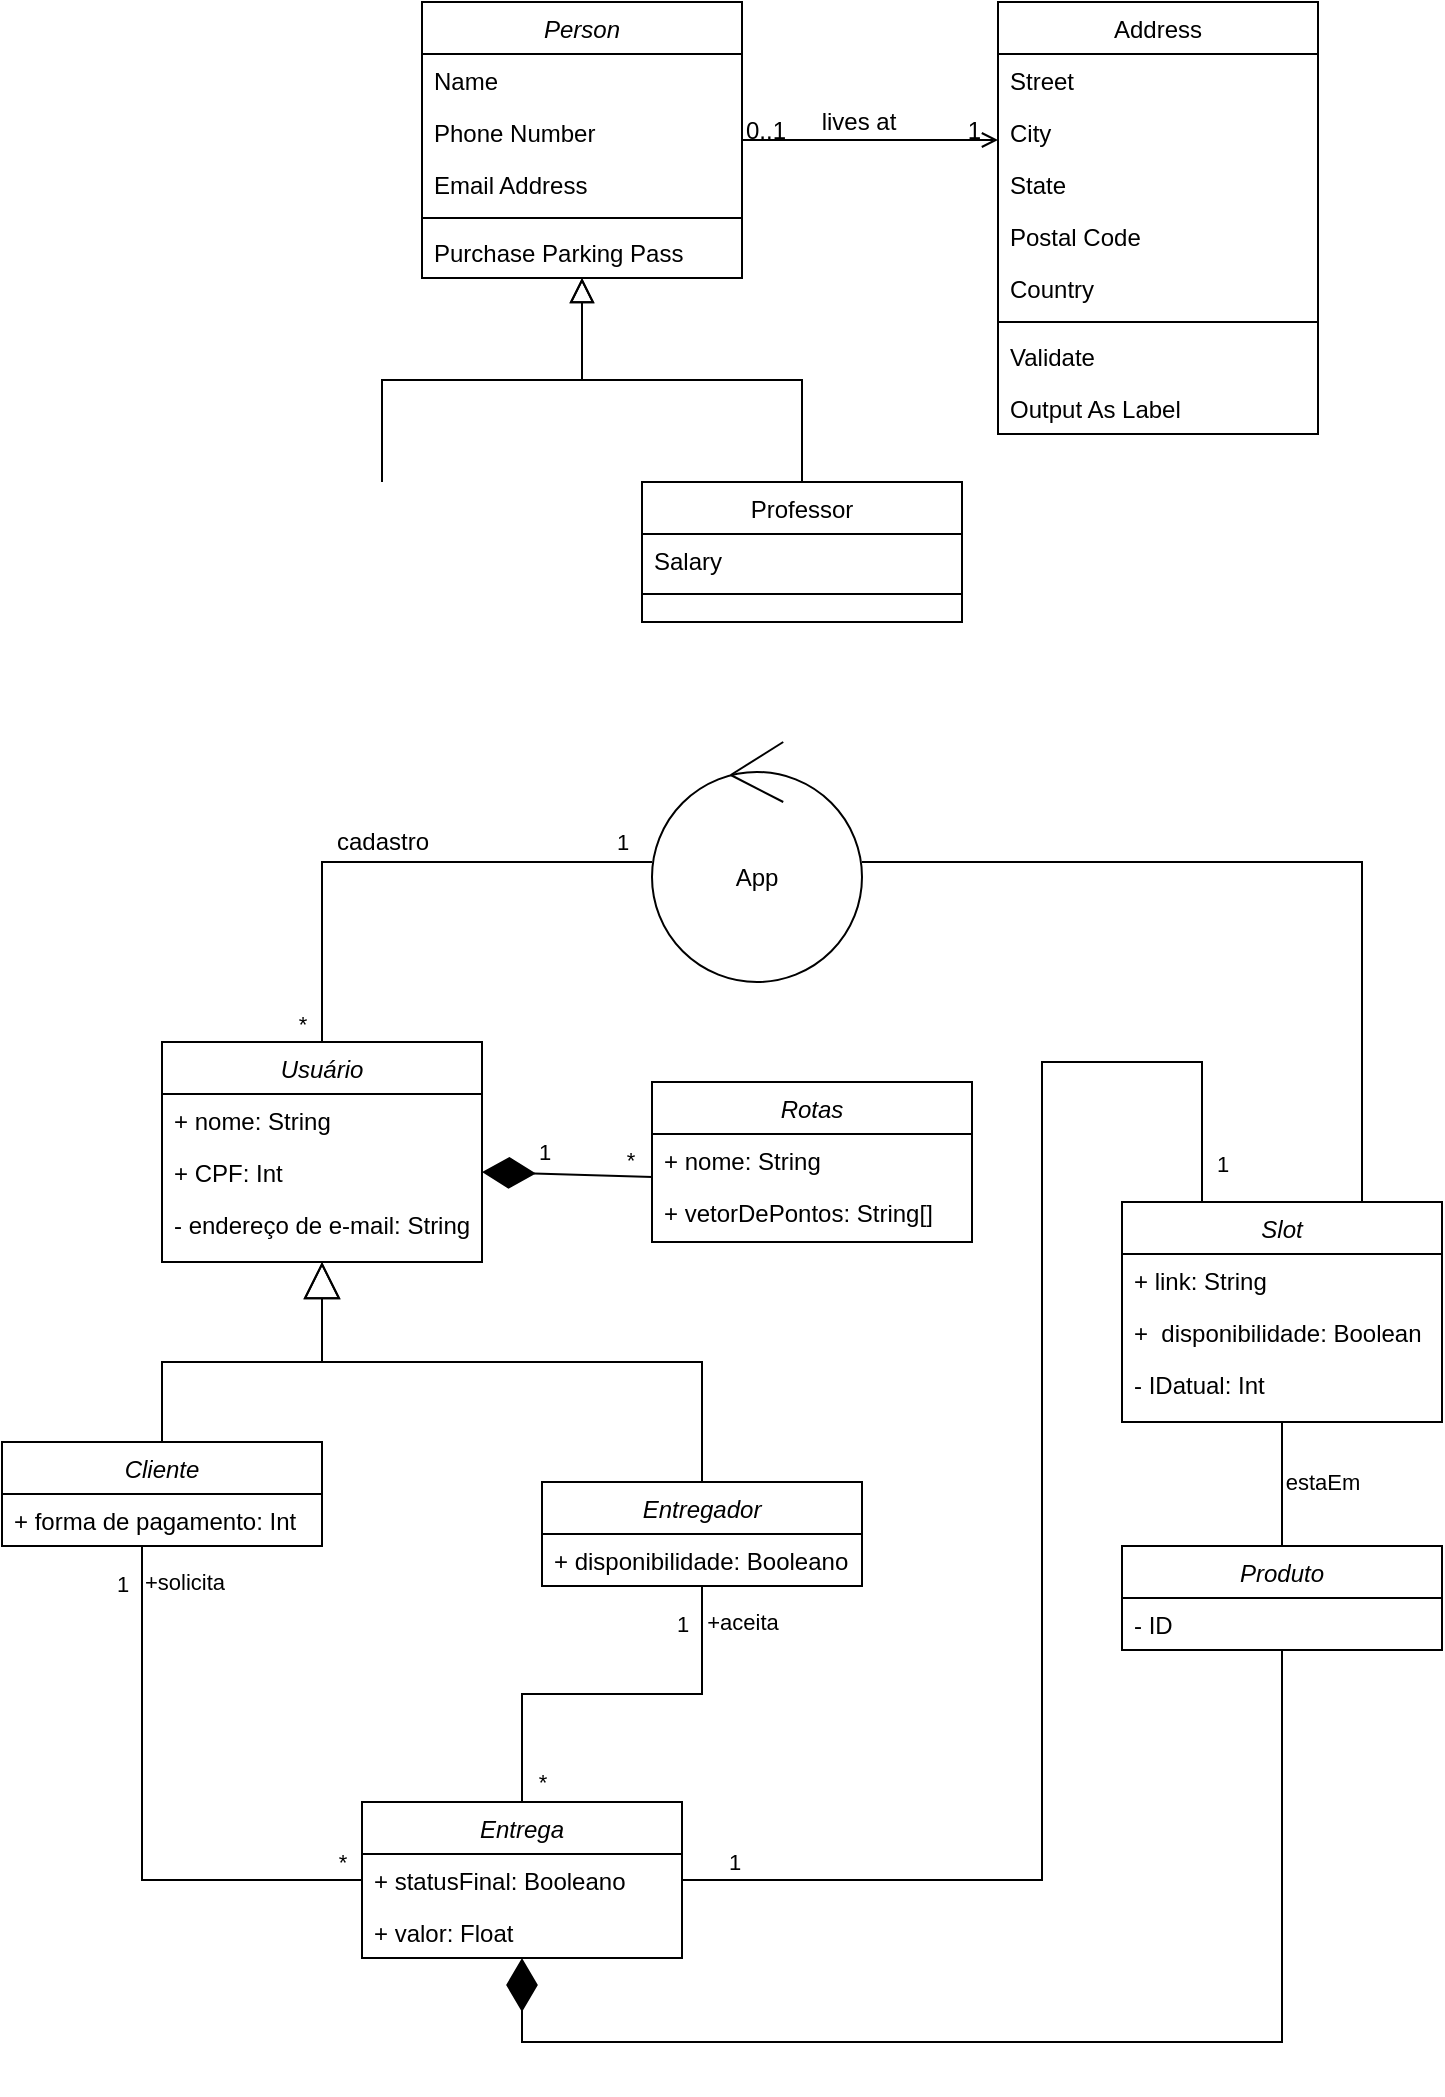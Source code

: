 <mxfile version="17.5.0" type="github">
  <diagram id="C5RBs43oDa-KdzZeNtuy" name="Page-1">
    <mxGraphModel dx="442" dy="243" grid="1" gridSize="10" guides="1" tooltips="1" connect="1" arrows="1" fold="1" page="1" pageScale="1" pageWidth="827" pageHeight="1169" math="0" shadow="0">
      <root>
        <mxCell id="WIyWlLk6GJQsqaUBKTNV-0" />
        <mxCell id="WIyWlLk6GJQsqaUBKTNV-1" parent="WIyWlLk6GJQsqaUBKTNV-0" />
        <mxCell id="zkfFHV4jXpPFQw0GAbJ--0" value="Person" style="swimlane;fontStyle=2;align=center;verticalAlign=top;childLayout=stackLayout;horizontal=1;startSize=26;horizontalStack=0;resizeParent=1;resizeLast=0;collapsible=1;marginBottom=0;rounded=0;shadow=0;strokeWidth=1;" parent="WIyWlLk6GJQsqaUBKTNV-1" vertex="1">
          <mxGeometry x="220" y="120" width="160" height="138" as="geometry">
            <mxRectangle x="230" y="140" width="160" height="26" as="alternateBounds" />
          </mxGeometry>
        </mxCell>
        <mxCell id="zkfFHV4jXpPFQw0GAbJ--1" value="Name" style="text;align=left;verticalAlign=top;spacingLeft=4;spacingRight=4;overflow=hidden;rotatable=0;points=[[0,0.5],[1,0.5]];portConstraint=eastwest;" parent="zkfFHV4jXpPFQw0GAbJ--0" vertex="1">
          <mxGeometry y="26" width="160" height="26" as="geometry" />
        </mxCell>
        <mxCell id="zkfFHV4jXpPFQw0GAbJ--2" value="Phone Number" style="text;align=left;verticalAlign=top;spacingLeft=4;spacingRight=4;overflow=hidden;rotatable=0;points=[[0,0.5],[1,0.5]];portConstraint=eastwest;rounded=0;shadow=0;html=0;" parent="zkfFHV4jXpPFQw0GAbJ--0" vertex="1">
          <mxGeometry y="52" width="160" height="26" as="geometry" />
        </mxCell>
        <mxCell id="zkfFHV4jXpPFQw0GAbJ--3" value="Email Address" style="text;align=left;verticalAlign=top;spacingLeft=4;spacingRight=4;overflow=hidden;rotatable=0;points=[[0,0.5],[1,0.5]];portConstraint=eastwest;rounded=0;shadow=0;html=0;" parent="zkfFHV4jXpPFQw0GAbJ--0" vertex="1">
          <mxGeometry y="78" width="160" height="26" as="geometry" />
        </mxCell>
        <mxCell id="zkfFHV4jXpPFQw0GAbJ--4" value="" style="line;html=1;strokeWidth=1;align=left;verticalAlign=middle;spacingTop=-1;spacingLeft=3;spacingRight=3;rotatable=0;labelPosition=right;points=[];portConstraint=eastwest;" parent="zkfFHV4jXpPFQw0GAbJ--0" vertex="1">
          <mxGeometry y="104" width="160" height="8" as="geometry" />
        </mxCell>
        <mxCell id="zkfFHV4jXpPFQw0GAbJ--5" value="Purchase Parking Pass" style="text;align=left;verticalAlign=top;spacingLeft=4;spacingRight=4;overflow=hidden;rotatable=0;points=[[0,0.5],[1,0.5]];portConstraint=eastwest;" parent="zkfFHV4jXpPFQw0GAbJ--0" vertex="1">
          <mxGeometry y="112" width="160" height="26" as="geometry" />
        </mxCell>
        <mxCell id="zkfFHV4jXpPFQw0GAbJ--12" value="" style="endArrow=block;endSize=10;endFill=0;shadow=0;strokeWidth=1;rounded=0;edgeStyle=elbowEdgeStyle;elbow=vertical;" parent="WIyWlLk6GJQsqaUBKTNV-1" target="zkfFHV4jXpPFQw0GAbJ--0" edge="1">
          <mxGeometry width="160" relative="1" as="geometry">
            <mxPoint x="200" y="360" as="sourcePoint" />
            <mxPoint x="200" y="203" as="targetPoint" />
          </mxGeometry>
        </mxCell>
        <mxCell id="zkfFHV4jXpPFQw0GAbJ--13" value="Professor" style="swimlane;fontStyle=0;align=center;verticalAlign=top;childLayout=stackLayout;horizontal=1;startSize=26;horizontalStack=0;resizeParent=1;resizeLast=0;collapsible=1;marginBottom=0;rounded=0;shadow=0;strokeWidth=1;" parent="WIyWlLk6GJQsqaUBKTNV-1" vertex="1">
          <mxGeometry x="330" y="360" width="160" height="70" as="geometry">
            <mxRectangle x="340" y="380" width="170" height="26" as="alternateBounds" />
          </mxGeometry>
        </mxCell>
        <mxCell id="zkfFHV4jXpPFQw0GAbJ--14" value="Salary" style="text;align=left;verticalAlign=top;spacingLeft=4;spacingRight=4;overflow=hidden;rotatable=0;points=[[0,0.5],[1,0.5]];portConstraint=eastwest;" parent="zkfFHV4jXpPFQw0GAbJ--13" vertex="1">
          <mxGeometry y="26" width="160" height="26" as="geometry" />
        </mxCell>
        <mxCell id="zkfFHV4jXpPFQw0GAbJ--15" value="" style="line;html=1;strokeWidth=1;align=left;verticalAlign=middle;spacingTop=-1;spacingLeft=3;spacingRight=3;rotatable=0;labelPosition=right;points=[];portConstraint=eastwest;" parent="zkfFHV4jXpPFQw0GAbJ--13" vertex="1">
          <mxGeometry y="52" width="160" height="8" as="geometry" />
        </mxCell>
        <mxCell id="zkfFHV4jXpPFQw0GAbJ--16" value="" style="endArrow=block;endSize=10;endFill=0;shadow=0;strokeWidth=1;rounded=0;edgeStyle=elbowEdgeStyle;elbow=vertical;" parent="WIyWlLk6GJQsqaUBKTNV-1" source="zkfFHV4jXpPFQw0GAbJ--13" target="zkfFHV4jXpPFQw0GAbJ--0" edge="1">
          <mxGeometry width="160" relative="1" as="geometry">
            <mxPoint x="210" y="373" as="sourcePoint" />
            <mxPoint x="310" y="271" as="targetPoint" />
          </mxGeometry>
        </mxCell>
        <mxCell id="zkfFHV4jXpPFQw0GAbJ--17" value="Address" style="swimlane;fontStyle=0;align=center;verticalAlign=top;childLayout=stackLayout;horizontal=1;startSize=26;horizontalStack=0;resizeParent=1;resizeLast=0;collapsible=1;marginBottom=0;rounded=0;shadow=0;strokeWidth=1;" parent="WIyWlLk6GJQsqaUBKTNV-1" vertex="1">
          <mxGeometry x="508" y="120" width="160" height="216" as="geometry">
            <mxRectangle x="550" y="140" width="160" height="26" as="alternateBounds" />
          </mxGeometry>
        </mxCell>
        <mxCell id="zkfFHV4jXpPFQw0GAbJ--18" value="Street" style="text;align=left;verticalAlign=top;spacingLeft=4;spacingRight=4;overflow=hidden;rotatable=0;points=[[0,0.5],[1,0.5]];portConstraint=eastwest;" parent="zkfFHV4jXpPFQw0GAbJ--17" vertex="1">
          <mxGeometry y="26" width="160" height="26" as="geometry" />
        </mxCell>
        <mxCell id="zkfFHV4jXpPFQw0GAbJ--19" value="City" style="text;align=left;verticalAlign=top;spacingLeft=4;spacingRight=4;overflow=hidden;rotatable=0;points=[[0,0.5],[1,0.5]];portConstraint=eastwest;rounded=0;shadow=0;html=0;" parent="zkfFHV4jXpPFQw0GAbJ--17" vertex="1">
          <mxGeometry y="52" width="160" height="26" as="geometry" />
        </mxCell>
        <mxCell id="zkfFHV4jXpPFQw0GAbJ--20" value="State" style="text;align=left;verticalAlign=top;spacingLeft=4;spacingRight=4;overflow=hidden;rotatable=0;points=[[0,0.5],[1,0.5]];portConstraint=eastwest;rounded=0;shadow=0;html=0;" parent="zkfFHV4jXpPFQw0GAbJ--17" vertex="1">
          <mxGeometry y="78" width="160" height="26" as="geometry" />
        </mxCell>
        <mxCell id="zkfFHV4jXpPFQw0GAbJ--21" value="Postal Code" style="text;align=left;verticalAlign=top;spacingLeft=4;spacingRight=4;overflow=hidden;rotatable=0;points=[[0,0.5],[1,0.5]];portConstraint=eastwest;rounded=0;shadow=0;html=0;" parent="zkfFHV4jXpPFQw0GAbJ--17" vertex="1">
          <mxGeometry y="104" width="160" height="26" as="geometry" />
        </mxCell>
        <mxCell id="zkfFHV4jXpPFQw0GAbJ--22" value="Country" style="text;align=left;verticalAlign=top;spacingLeft=4;spacingRight=4;overflow=hidden;rotatable=0;points=[[0,0.5],[1,0.5]];portConstraint=eastwest;rounded=0;shadow=0;html=0;" parent="zkfFHV4jXpPFQw0GAbJ--17" vertex="1">
          <mxGeometry y="130" width="160" height="26" as="geometry" />
        </mxCell>
        <mxCell id="zkfFHV4jXpPFQw0GAbJ--23" value="" style="line;html=1;strokeWidth=1;align=left;verticalAlign=middle;spacingTop=-1;spacingLeft=3;spacingRight=3;rotatable=0;labelPosition=right;points=[];portConstraint=eastwest;" parent="zkfFHV4jXpPFQw0GAbJ--17" vertex="1">
          <mxGeometry y="156" width="160" height="8" as="geometry" />
        </mxCell>
        <mxCell id="zkfFHV4jXpPFQw0GAbJ--24" value="Validate" style="text;align=left;verticalAlign=top;spacingLeft=4;spacingRight=4;overflow=hidden;rotatable=0;points=[[0,0.5],[1,0.5]];portConstraint=eastwest;" parent="zkfFHV4jXpPFQw0GAbJ--17" vertex="1">
          <mxGeometry y="164" width="160" height="26" as="geometry" />
        </mxCell>
        <mxCell id="zkfFHV4jXpPFQw0GAbJ--25" value="Output As Label" style="text;align=left;verticalAlign=top;spacingLeft=4;spacingRight=4;overflow=hidden;rotatable=0;points=[[0,0.5],[1,0.5]];portConstraint=eastwest;" parent="zkfFHV4jXpPFQw0GAbJ--17" vertex="1">
          <mxGeometry y="190" width="160" height="26" as="geometry" />
        </mxCell>
        <mxCell id="zkfFHV4jXpPFQw0GAbJ--26" value="" style="endArrow=open;shadow=0;strokeWidth=1;rounded=0;endFill=1;edgeStyle=elbowEdgeStyle;elbow=vertical;" parent="WIyWlLk6GJQsqaUBKTNV-1" source="zkfFHV4jXpPFQw0GAbJ--0" target="zkfFHV4jXpPFQw0GAbJ--17" edge="1">
          <mxGeometry x="0.5" y="41" relative="1" as="geometry">
            <mxPoint x="380" y="192" as="sourcePoint" />
            <mxPoint x="540" y="192" as="targetPoint" />
            <mxPoint x="-40" y="32" as="offset" />
          </mxGeometry>
        </mxCell>
        <mxCell id="zkfFHV4jXpPFQw0GAbJ--27" value="0..1" style="resizable=0;align=left;verticalAlign=bottom;labelBackgroundColor=none;fontSize=12;" parent="zkfFHV4jXpPFQw0GAbJ--26" connectable="0" vertex="1">
          <mxGeometry x="-1" relative="1" as="geometry">
            <mxPoint y="4" as="offset" />
          </mxGeometry>
        </mxCell>
        <mxCell id="zkfFHV4jXpPFQw0GAbJ--28" value="1" style="resizable=0;align=right;verticalAlign=bottom;labelBackgroundColor=none;fontSize=12;" parent="zkfFHV4jXpPFQw0GAbJ--26" connectable="0" vertex="1">
          <mxGeometry x="1" relative="1" as="geometry">
            <mxPoint x="-7" y="4" as="offset" />
          </mxGeometry>
        </mxCell>
        <mxCell id="zkfFHV4jXpPFQw0GAbJ--29" value="lives at" style="text;html=1;resizable=0;points=[];;align=center;verticalAlign=middle;labelBackgroundColor=none;rounded=0;shadow=0;strokeWidth=1;fontSize=12;" parent="zkfFHV4jXpPFQw0GAbJ--26" vertex="1" connectable="0">
          <mxGeometry x="0.5" y="49" relative="1" as="geometry">
            <mxPoint x="-38" y="40" as="offset" />
          </mxGeometry>
        </mxCell>
        <mxCell id="cN6UIeegfLtIzl7-wpxI-7" value="Usuário" style="swimlane;fontStyle=2;align=center;verticalAlign=top;childLayout=stackLayout;horizontal=1;startSize=26;horizontalStack=0;resizeParent=1;resizeLast=0;collapsible=1;marginBottom=0;rounded=0;shadow=0;strokeWidth=1;" vertex="1" parent="WIyWlLk6GJQsqaUBKTNV-1">
          <mxGeometry x="90" y="640" width="160" height="110" as="geometry">
            <mxRectangle x="230" y="140" width="160" height="26" as="alternateBounds" />
          </mxGeometry>
        </mxCell>
        <mxCell id="cN6UIeegfLtIzl7-wpxI-8" value="+ nome: String" style="text;align=left;verticalAlign=top;spacingLeft=4;spacingRight=4;overflow=hidden;rotatable=0;points=[[0,0.5],[1,0.5]];portConstraint=eastwest;" vertex="1" parent="cN6UIeegfLtIzl7-wpxI-7">
          <mxGeometry y="26" width="160" height="26" as="geometry" />
        </mxCell>
        <mxCell id="cN6UIeegfLtIzl7-wpxI-9" value="+ CPF: Int" style="text;align=left;verticalAlign=top;spacingLeft=4;spacingRight=4;overflow=hidden;rotatable=0;points=[[0,0.5],[1,0.5]];portConstraint=eastwest;rounded=0;shadow=0;html=0;" vertex="1" parent="cN6UIeegfLtIzl7-wpxI-7">
          <mxGeometry y="52" width="160" height="26" as="geometry" />
        </mxCell>
        <mxCell id="cN6UIeegfLtIzl7-wpxI-29" value="- endereço de e-mail: String" style="text;align=left;verticalAlign=top;spacingLeft=4;spacingRight=4;overflow=hidden;rotatable=0;points=[[0,0.5],[1,0.5]];portConstraint=eastwest;rounded=0;shadow=0;html=0;" vertex="1" parent="cN6UIeegfLtIzl7-wpxI-7">
          <mxGeometry y="78" width="160" height="26" as="geometry" />
        </mxCell>
        <mxCell id="cN6UIeegfLtIzl7-wpxI-66" style="edgeStyle=orthogonalEdgeStyle;rounded=0;orthogonalLoop=1;jettySize=auto;html=1;entryX=0;entryY=0.5;entryDx=0;entryDy=0;startArrow=none;startFill=0;endArrow=none;endFill=0;" edge="1" parent="WIyWlLk6GJQsqaUBKTNV-1" source="cN6UIeegfLtIzl7-wpxI-14" target="cN6UIeegfLtIzl7-wpxI-47">
          <mxGeometry relative="1" as="geometry">
            <Array as="points">
              <mxPoint x="80" y="1059" />
            </Array>
          </mxGeometry>
        </mxCell>
        <mxCell id="cN6UIeegfLtIzl7-wpxI-68" value="1" style="edgeLabel;html=1;align=center;verticalAlign=middle;resizable=0;points=[];" vertex="1" connectable="0" parent="cN6UIeegfLtIzl7-wpxI-66">
          <mxGeometry x="-0.861" y="1" relative="1" as="geometry">
            <mxPoint x="-11" y="-1" as="offset" />
          </mxGeometry>
        </mxCell>
        <mxCell id="cN6UIeegfLtIzl7-wpxI-69" value="*" style="edgeLabel;html=1;align=center;verticalAlign=middle;resizable=0;points=[];" vertex="1" connectable="0" parent="cN6UIeegfLtIzl7-wpxI-66">
          <mxGeometry x="0.894" y="2" relative="1" as="geometry">
            <mxPoint x="4" y="-7" as="offset" />
          </mxGeometry>
        </mxCell>
        <mxCell id="cN6UIeegfLtIzl7-wpxI-70" value="+solicita" style="edgeLabel;html=1;align=center;verticalAlign=middle;resizable=0;points=[];" vertex="1" connectable="0" parent="cN6UIeegfLtIzl7-wpxI-66">
          <mxGeometry x="-0.901" y="-1" relative="1" as="geometry">
            <mxPoint x="22" y="4" as="offset" />
          </mxGeometry>
        </mxCell>
        <mxCell id="cN6UIeegfLtIzl7-wpxI-14" value="Cliente" style="swimlane;fontStyle=2;align=center;verticalAlign=top;childLayout=stackLayout;horizontal=1;startSize=26;horizontalStack=0;resizeParent=1;resizeLast=0;collapsible=1;marginBottom=0;rounded=0;shadow=0;strokeWidth=1;" vertex="1" parent="WIyWlLk6GJQsqaUBKTNV-1">
          <mxGeometry x="10" y="840" width="160" height="52" as="geometry">
            <mxRectangle x="230" y="140" width="160" height="26" as="alternateBounds" />
          </mxGeometry>
        </mxCell>
        <mxCell id="cN6UIeegfLtIzl7-wpxI-16" value="+ forma de pagamento: Int" style="text;align=left;verticalAlign=top;spacingLeft=4;spacingRight=4;overflow=hidden;rotatable=0;points=[[0,0.5],[1,0.5]];portConstraint=eastwest;rounded=0;shadow=0;html=0;" vertex="1" parent="cN6UIeegfLtIzl7-wpxI-14">
          <mxGeometry y="26" width="160" height="26" as="geometry" />
        </mxCell>
        <mxCell id="cN6UIeegfLtIzl7-wpxI-67" style="edgeStyle=orthogonalEdgeStyle;rounded=0;orthogonalLoop=1;jettySize=auto;html=1;startArrow=none;startFill=0;endArrow=none;endFill=0;" edge="1" parent="WIyWlLk6GJQsqaUBKTNV-1" source="cN6UIeegfLtIzl7-wpxI-20" target="cN6UIeegfLtIzl7-wpxI-46">
          <mxGeometry relative="1" as="geometry" />
        </mxCell>
        <mxCell id="cN6UIeegfLtIzl7-wpxI-71" value="*" style="edgeLabel;html=1;align=center;verticalAlign=middle;resizable=0;points=[];" vertex="1" connectable="0" parent="cN6UIeegfLtIzl7-wpxI-67">
          <mxGeometry x="0.784" y="3" relative="1" as="geometry">
            <mxPoint x="7" y="11" as="offset" />
          </mxGeometry>
        </mxCell>
        <mxCell id="cN6UIeegfLtIzl7-wpxI-72" value="1" style="edgeLabel;html=1;align=center;verticalAlign=middle;resizable=0;points=[];" vertex="1" connectable="0" parent="cN6UIeegfLtIzl7-wpxI-67">
          <mxGeometry x="-0.81" relative="1" as="geometry">
            <mxPoint x="-10" as="offset" />
          </mxGeometry>
        </mxCell>
        <mxCell id="cN6UIeegfLtIzl7-wpxI-73" value="+aceita" style="edgeLabel;html=1;align=center;verticalAlign=middle;resizable=0;points=[];" vertex="1" connectable="0" parent="cN6UIeegfLtIzl7-wpxI-67">
          <mxGeometry x="-0.627" y="2" relative="1" as="geometry">
            <mxPoint x="18" y="-19" as="offset" />
          </mxGeometry>
        </mxCell>
        <mxCell id="cN6UIeegfLtIzl7-wpxI-20" value="Entregador" style="swimlane;fontStyle=2;align=center;verticalAlign=top;childLayout=stackLayout;horizontal=1;startSize=26;horizontalStack=0;resizeParent=1;resizeLast=0;collapsible=1;marginBottom=0;rounded=0;shadow=0;strokeWidth=1;" vertex="1" parent="WIyWlLk6GJQsqaUBKTNV-1">
          <mxGeometry x="280" y="860" width="160" height="52" as="geometry">
            <mxRectangle x="230" y="140" width="160" height="26" as="alternateBounds" />
          </mxGeometry>
        </mxCell>
        <mxCell id="cN6UIeegfLtIzl7-wpxI-21" value="+ disponibilidade: Booleano" style="text;align=left;verticalAlign=top;spacingLeft=4;spacingRight=4;overflow=hidden;rotatable=0;points=[[0,0.5],[1,0.5]];portConstraint=eastwest;" vertex="1" parent="cN6UIeegfLtIzl7-wpxI-20">
          <mxGeometry y="26" width="160" height="26" as="geometry" />
        </mxCell>
        <mxCell id="cN6UIeegfLtIzl7-wpxI-31" value="" style="endArrow=block;endSize=16;endFill=0;html=1;rounded=0;exitX=0.5;exitY=0;exitDx=0;exitDy=0;entryX=0.5;entryY=1;entryDx=0;entryDy=0;" edge="1" parent="WIyWlLk6GJQsqaUBKTNV-1" source="cN6UIeegfLtIzl7-wpxI-20" target="cN6UIeegfLtIzl7-wpxI-7">
          <mxGeometry width="160" relative="1" as="geometry">
            <mxPoint x="400" y="770" as="sourcePoint" />
            <mxPoint x="560" y="770" as="targetPoint" />
            <Array as="points">
              <mxPoint x="360" y="800" />
              <mxPoint x="170" y="800" />
            </Array>
          </mxGeometry>
        </mxCell>
        <mxCell id="cN6UIeegfLtIzl7-wpxI-33" value="" style="endArrow=block;endSize=16;endFill=0;html=1;rounded=0;entryX=0.5;entryY=1;entryDx=0;entryDy=0;exitX=0.5;exitY=0;exitDx=0;exitDy=0;" edge="1" parent="WIyWlLk6GJQsqaUBKTNV-1" source="cN6UIeegfLtIzl7-wpxI-14" target="cN6UIeegfLtIzl7-wpxI-7">
          <mxGeometry width="160" relative="1" as="geometry">
            <mxPoint x="410" y="780" as="sourcePoint" />
            <mxPoint x="570" y="780" as="targetPoint" />
            <Array as="points">
              <mxPoint x="90" y="800" />
              <mxPoint x="170" y="800" />
            </Array>
          </mxGeometry>
        </mxCell>
        <mxCell id="cN6UIeegfLtIzl7-wpxI-34" value="Produto" style="swimlane;fontStyle=2;align=center;verticalAlign=top;childLayout=stackLayout;horizontal=1;startSize=26;horizontalStack=0;resizeParent=1;resizeLast=0;collapsible=1;marginBottom=0;rounded=0;shadow=0;strokeWidth=1;" vertex="1" parent="WIyWlLk6GJQsqaUBKTNV-1">
          <mxGeometry x="570" y="892" width="160" height="52" as="geometry">
            <mxRectangle x="230" y="140" width="160" height="26" as="alternateBounds" />
          </mxGeometry>
        </mxCell>
        <mxCell id="cN6UIeegfLtIzl7-wpxI-35" value="- ID" style="text;align=left;verticalAlign=top;spacingLeft=4;spacingRight=4;overflow=hidden;rotatable=0;points=[[0,0.5],[1,0.5]];portConstraint=eastwest;" vertex="1" parent="cN6UIeegfLtIzl7-wpxI-34">
          <mxGeometry y="26" width="160" height="26" as="geometry" />
        </mxCell>
        <mxCell id="cN6UIeegfLtIzl7-wpxI-43" style="edgeStyle=orthogonalEdgeStyle;rounded=0;orthogonalLoop=1;jettySize=auto;html=1;exitX=0.5;exitY=1;exitDx=0;exitDy=0;entryX=0.5;entryY=0;entryDx=0;entryDy=0;startArrow=none;startFill=0;endArrow=none;endFill=0;" edge="1" parent="WIyWlLk6GJQsqaUBKTNV-1" source="cN6UIeegfLtIzl7-wpxI-38" target="cN6UIeegfLtIzl7-wpxI-34">
          <mxGeometry relative="1" as="geometry" />
        </mxCell>
        <mxCell id="cN6UIeegfLtIzl7-wpxI-91" value="estaEm" style="edgeLabel;html=1;align=center;verticalAlign=middle;resizable=0;points=[];" vertex="1" connectable="0" parent="cN6UIeegfLtIzl7-wpxI-43">
          <mxGeometry x="-0.162" y="-1" relative="1" as="geometry">
            <mxPoint x="21" y="4" as="offset" />
          </mxGeometry>
        </mxCell>
        <mxCell id="cN6UIeegfLtIzl7-wpxI-38" value="Slot" style="swimlane;fontStyle=2;align=center;verticalAlign=top;childLayout=stackLayout;horizontal=1;startSize=26;horizontalStack=0;resizeParent=1;resizeLast=0;collapsible=1;marginBottom=0;rounded=0;shadow=0;strokeWidth=1;" vertex="1" parent="WIyWlLk6GJQsqaUBKTNV-1">
          <mxGeometry x="570" y="720" width="160" height="110" as="geometry">
            <mxRectangle x="230" y="140" width="160" height="26" as="alternateBounds" />
          </mxGeometry>
        </mxCell>
        <mxCell id="cN6UIeegfLtIzl7-wpxI-39" value="+ link: String" style="text;align=left;verticalAlign=top;spacingLeft=4;spacingRight=4;overflow=hidden;rotatable=0;points=[[0,0.5],[1,0.5]];portConstraint=eastwest;" vertex="1" parent="cN6UIeegfLtIzl7-wpxI-38">
          <mxGeometry y="26" width="160" height="26" as="geometry" />
        </mxCell>
        <mxCell id="cN6UIeegfLtIzl7-wpxI-40" value="+  disponibilidade: Boolean" style="text;align=left;verticalAlign=top;spacingLeft=4;spacingRight=4;overflow=hidden;rotatable=0;points=[[0,0.5],[1,0.5]];portConstraint=eastwest;rounded=0;shadow=0;html=0;" vertex="1" parent="cN6UIeegfLtIzl7-wpxI-38">
          <mxGeometry y="52" width="160" height="26" as="geometry" />
        </mxCell>
        <mxCell id="cN6UIeegfLtIzl7-wpxI-41" value="- IDatual: Int " style="text;align=left;verticalAlign=top;spacingLeft=4;spacingRight=4;overflow=hidden;rotatable=0;points=[[0,0.5],[1,0.5]];portConstraint=eastwest;rounded=0;shadow=0;html=0;" vertex="1" parent="cN6UIeegfLtIzl7-wpxI-38">
          <mxGeometry y="78" width="160" height="26" as="geometry" />
        </mxCell>
        <mxCell id="cN6UIeegfLtIzl7-wpxI-59" style="edgeStyle=orthogonalEdgeStyle;rounded=0;orthogonalLoop=1;jettySize=auto;html=1;entryX=0.5;entryY=0;entryDx=0;entryDy=0;startArrow=none;startFill=0;endArrow=none;endFill=0;" edge="1" parent="WIyWlLk6GJQsqaUBKTNV-1" source="cN6UIeegfLtIzl7-wpxI-42" target="cN6UIeegfLtIzl7-wpxI-7">
          <mxGeometry relative="1" as="geometry" />
        </mxCell>
        <mxCell id="cN6UIeegfLtIzl7-wpxI-75" value="*" style="edgeLabel;html=1;align=center;verticalAlign=middle;resizable=0;points=[];" vertex="1" connectable="0" parent="cN6UIeegfLtIzl7-wpxI-59">
          <mxGeometry x="0.893" y="1" relative="1" as="geometry">
            <mxPoint x="-11" y="4" as="offset" />
          </mxGeometry>
        </mxCell>
        <mxCell id="cN6UIeegfLtIzl7-wpxI-76" value="1" style="edgeLabel;html=1;align=center;verticalAlign=middle;resizable=0;points=[];" vertex="1" connectable="0" parent="cN6UIeegfLtIzl7-wpxI-59">
          <mxGeometry x="-0.805" y="-1" relative="1" as="geometry">
            <mxPoint x="10" y="-9" as="offset" />
          </mxGeometry>
        </mxCell>
        <mxCell id="cN6UIeegfLtIzl7-wpxI-60" style="edgeStyle=orthogonalEdgeStyle;rounded=0;orthogonalLoop=1;jettySize=auto;html=1;entryX=0.75;entryY=0;entryDx=0;entryDy=0;startArrow=none;startFill=0;endArrow=none;endFill=0;" edge="1" parent="WIyWlLk6GJQsqaUBKTNV-1" source="cN6UIeegfLtIzl7-wpxI-42" target="cN6UIeegfLtIzl7-wpxI-38">
          <mxGeometry relative="1" as="geometry" />
        </mxCell>
        <mxCell id="cN6UIeegfLtIzl7-wpxI-42" value="App" style="ellipse;shape=umlControl;whiteSpace=wrap;html=1;" vertex="1" parent="WIyWlLk6GJQsqaUBKTNV-1">
          <mxGeometry x="335" y="490" width="105" height="120" as="geometry" />
        </mxCell>
        <mxCell id="cN6UIeegfLtIzl7-wpxI-46" value="Entrega" style="swimlane;fontStyle=2;align=center;verticalAlign=top;childLayout=stackLayout;horizontal=1;startSize=26;horizontalStack=0;resizeParent=1;resizeLast=0;collapsible=1;marginBottom=0;rounded=0;shadow=0;strokeWidth=1;" vertex="1" parent="WIyWlLk6GJQsqaUBKTNV-1">
          <mxGeometry x="190" y="1020" width="160" height="78" as="geometry">
            <mxRectangle x="230" y="140" width="160" height="26" as="alternateBounds" />
          </mxGeometry>
        </mxCell>
        <mxCell id="cN6UIeegfLtIzl7-wpxI-47" value="+ statusFinal: Booleano" style="text;align=left;verticalAlign=top;spacingLeft=4;spacingRight=4;overflow=hidden;rotatable=0;points=[[0,0.5],[1,0.5]];portConstraint=eastwest;" vertex="1" parent="cN6UIeegfLtIzl7-wpxI-46">
          <mxGeometry y="26" width="160" height="26" as="geometry" />
        </mxCell>
        <mxCell id="cN6UIeegfLtIzl7-wpxI-56" value="+ valor: Float" style="text;align=left;verticalAlign=top;spacingLeft=4;spacingRight=4;overflow=hidden;rotatable=0;points=[[0,0.5],[1,0.5]];portConstraint=eastwest;" vertex="1" parent="cN6UIeegfLtIzl7-wpxI-46">
          <mxGeometry y="52" width="160" height="26" as="geometry" />
        </mxCell>
        <mxCell id="cN6UIeegfLtIzl7-wpxI-57" style="edgeStyle=orthogonalEdgeStyle;rounded=0;orthogonalLoop=1;jettySize=auto;html=1;exitX=1;exitY=0.5;exitDx=0;exitDy=0;startArrow=none;startFill=0;endArrow=none;endFill=0;" edge="1" parent="WIyWlLk6GJQsqaUBKTNV-1" source="cN6UIeegfLtIzl7-wpxI-47">
          <mxGeometry relative="1" as="geometry">
            <mxPoint x="610" y="720" as="targetPoint" />
            <Array as="points">
              <mxPoint x="530" y="1059" />
              <mxPoint x="530" y="650" />
              <mxPoint x="610" y="650" />
            </Array>
          </mxGeometry>
        </mxCell>
        <mxCell id="cN6UIeegfLtIzl7-wpxI-61" value="1" style="edgeLabel;html=1;align=center;verticalAlign=middle;resizable=0;points=[];" vertex="1" connectable="0" parent="cN6UIeegfLtIzl7-wpxI-57">
          <mxGeometry x="-0.93" relative="1" as="geometry">
            <mxPoint y="-9" as="offset" />
          </mxGeometry>
        </mxCell>
        <mxCell id="cN6UIeegfLtIzl7-wpxI-62" value="1" style="edgeLabel;html=1;align=center;verticalAlign=middle;resizable=0;points=[];" vertex="1" connectable="0" parent="cN6UIeegfLtIzl7-wpxI-57">
          <mxGeometry x="0.948" y="2" relative="1" as="geometry">
            <mxPoint x="8" as="offset" />
          </mxGeometry>
        </mxCell>
        <mxCell id="cN6UIeegfLtIzl7-wpxI-74" value="cadastro" style="text;html=1;align=center;verticalAlign=middle;resizable=0;points=[];autosize=1;strokeColor=none;fillColor=none;" vertex="1" parent="WIyWlLk6GJQsqaUBKTNV-1">
          <mxGeometry x="170" y="530" width="60" height="20" as="geometry" />
        </mxCell>
        <mxCell id="cN6UIeegfLtIzl7-wpxI-77" value="Rotas" style="swimlane;fontStyle=2;align=center;verticalAlign=top;childLayout=stackLayout;horizontal=1;startSize=26;horizontalStack=0;resizeParent=1;resizeLast=0;collapsible=1;marginBottom=0;rounded=0;shadow=0;strokeWidth=1;" vertex="1" parent="WIyWlLk6GJQsqaUBKTNV-1">
          <mxGeometry x="335" y="660" width="160" height="80" as="geometry">
            <mxRectangle x="230" y="140" width="160" height="26" as="alternateBounds" />
          </mxGeometry>
        </mxCell>
        <mxCell id="cN6UIeegfLtIzl7-wpxI-78" value="+ nome: String" style="text;align=left;verticalAlign=top;spacingLeft=4;spacingRight=4;overflow=hidden;rotatable=0;points=[[0,0.5],[1,0.5]];portConstraint=eastwest;" vertex="1" parent="cN6UIeegfLtIzl7-wpxI-77">
          <mxGeometry y="26" width="160" height="26" as="geometry" />
        </mxCell>
        <mxCell id="cN6UIeegfLtIzl7-wpxI-79" value="+ vetorDePontos: String[]" style="text;align=left;verticalAlign=top;spacingLeft=4;spacingRight=4;overflow=hidden;rotatable=0;points=[[0,0.5],[1,0.5]];portConstraint=eastwest;rounded=0;shadow=0;html=0;" vertex="1" parent="cN6UIeegfLtIzl7-wpxI-77">
          <mxGeometry y="52" width="160" height="26" as="geometry" />
        </mxCell>
        <mxCell id="cN6UIeegfLtIzl7-wpxI-81" value="" style="endArrow=diamondThin;endFill=1;endSize=24;html=1;rounded=0;entryX=1;entryY=0.5;entryDx=0;entryDy=0;exitX=0.002;exitY=0.829;exitDx=0;exitDy=0;exitPerimeter=0;" edge="1" parent="WIyWlLk6GJQsqaUBKTNV-1" source="cN6UIeegfLtIzl7-wpxI-78" target="cN6UIeegfLtIzl7-wpxI-9">
          <mxGeometry width="160" relative="1" as="geometry">
            <mxPoint x="320" y="720" as="sourcePoint" />
            <mxPoint x="480" y="720" as="targetPoint" />
          </mxGeometry>
        </mxCell>
        <mxCell id="cN6UIeegfLtIzl7-wpxI-82" value="1" style="edgeLabel;html=1;align=center;verticalAlign=middle;resizable=0;points=[];" vertex="1" connectable="0" parent="cN6UIeegfLtIzl7-wpxI-81">
          <mxGeometry x="0.223" relative="1" as="geometry">
            <mxPoint x="-3" y="-11" as="offset" />
          </mxGeometry>
        </mxCell>
        <mxCell id="cN6UIeegfLtIzl7-wpxI-83" value="*" style="edgeLabel;html=1;align=center;verticalAlign=middle;resizable=0;points=[];" vertex="1" connectable="0" parent="cN6UIeegfLtIzl7-wpxI-81">
          <mxGeometry x="-0.724" y="1" relative="1" as="geometry">
            <mxPoint y="-9" as="offset" />
          </mxGeometry>
        </mxCell>
        <mxCell id="cN6UIeegfLtIzl7-wpxI-87" value="" style="endArrow=diamondThin;endFill=1;endSize=24;html=1;rounded=0;" edge="1" parent="WIyWlLk6GJQsqaUBKTNV-1" source="cN6UIeegfLtIzl7-wpxI-35" target="cN6UIeegfLtIzl7-wpxI-56">
          <mxGeometry width="160" relative="1" as="geometry">
            <mxPoint x="650" y="1130" as="sourcePoint" />
            <mxPoint x="250" y="1133" as="targetPoint" />
            <Array as="points">
              <mxPoint x="650" y="1140" />
              <mxPoint x="270" y="1140" />
            </Array>
          </mxGeometry>
        </mxCell>
      </root>
    </mxGraphModel>
  </diagram>
</mxfile>
